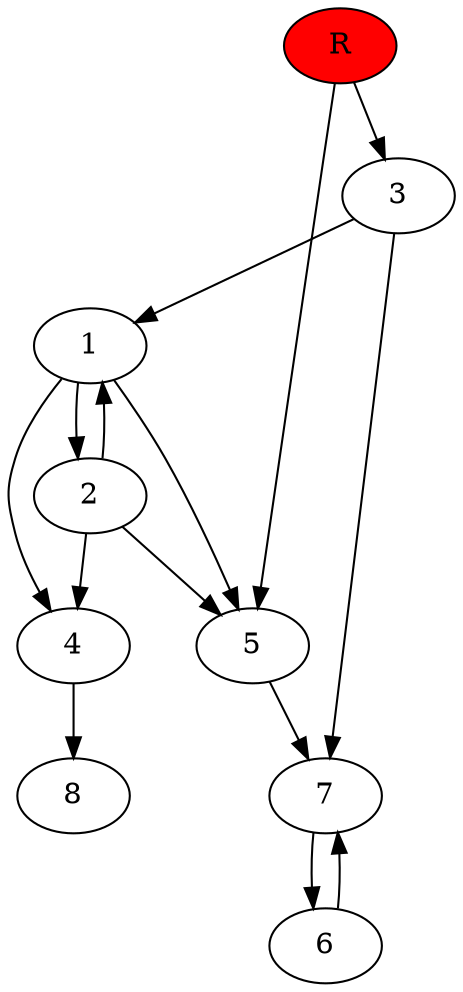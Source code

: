 digraph prb6448 {
	1
	2
	3
	4
	5
	6
	7
	8
	R [fillcolor="#ff0000" style=filled]
	1 -> 2
	1 -> 4
	1 -> 5
	2 -> 1
	2 -> 4
	2 -> 5
	3 -> 1
	3 -> 7
	4 -> 8
	5 -> 7
	6 -> 7
	7 -> 6
	R -> 3
	R -> 5
}
